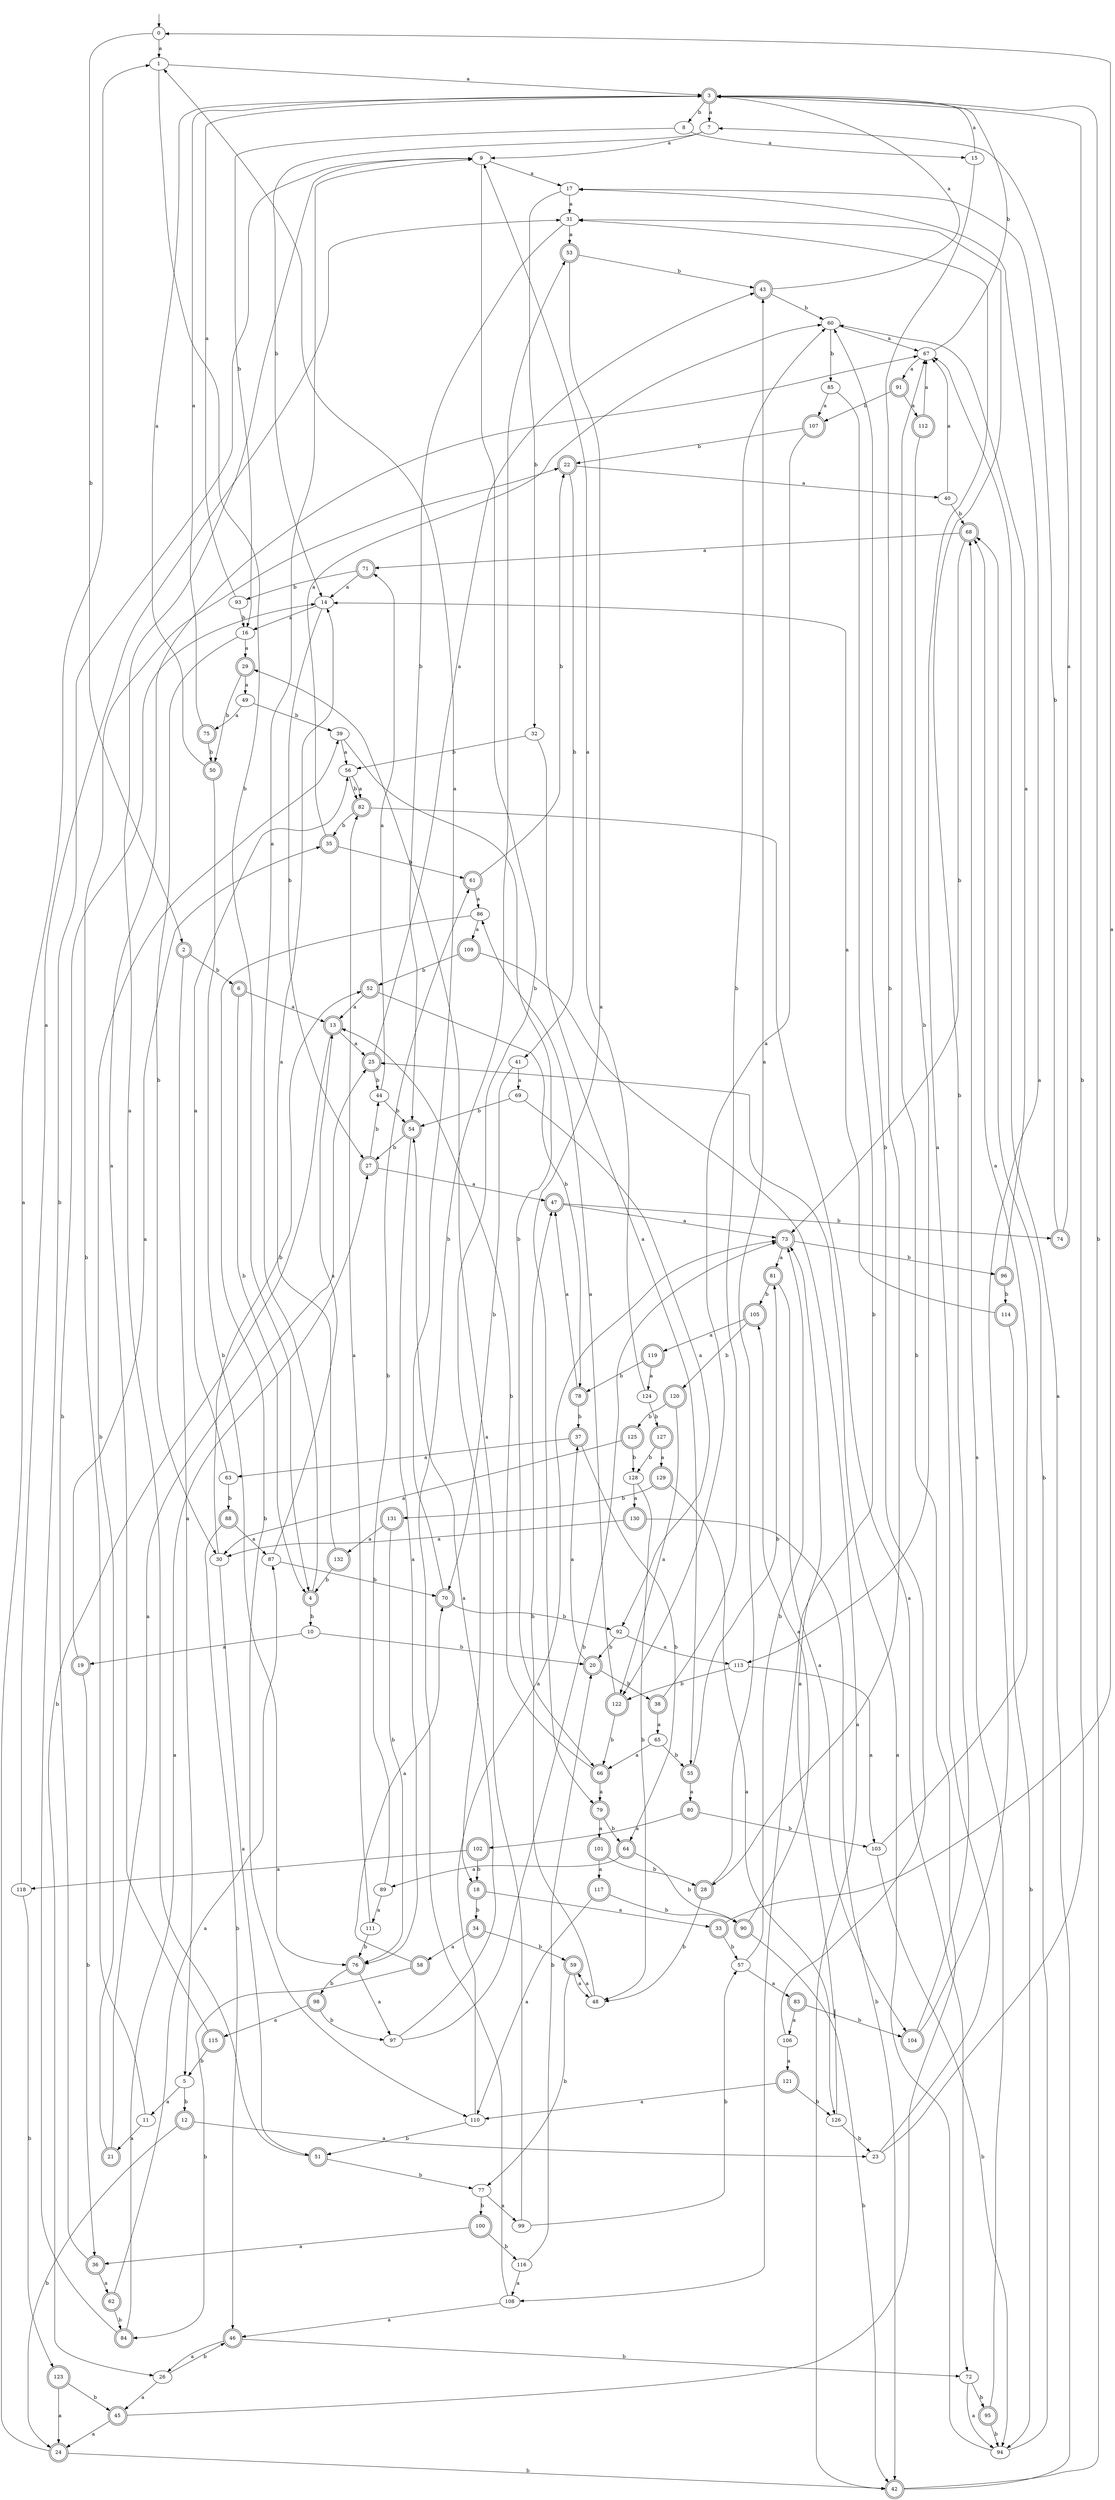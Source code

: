 digraph RandomDFA {
  __start0 [label="", shape=none];
  __start0 -> 0 [label=""];
  0 [shape=circle]
  0 -> 1 [label="a"]
  0 -> 2 [label="b"]
  1
  1 -> 3 [label="a"]
  1 -> 4 [label="b"]
  2 [shape=doublecircle]
  2 -> 5 [label="a"]
  2 -> 6 [label="b"]
  3 [shape=doublecircle]
  3 -> 7 [label="a"]
  3 -> 8 [label="b"]
  4 [shape=doublecircle]
  4 -> 9 [label="a"]
  4 -> 10 [label="b"]
  5
  5 -> 11 [label="a"]
  5 -> 12 [label="b"]
  6 [shape=doublecircle]
  6 -> 13 [label="a"]
  6 -> 4 [label="b"]
  7
  7 -> 9 [label="a"]
  7 -> 14 [label="b"]
  8
  8 -> 15 [label="a"]
  8 -> 16 [label="b"]
  9
  9 -> 17 [label="a"]
  9 -> 18 [label="b"]
  10
  10 -> 19 [label="a"]
  10 -> 20 [label="b"]
  11
  11 -> 21 [label="a"]
  11 -> 22 [label="b"]
  12 [shape=doublecircle]
  12 -> 23 [label="a"]
  12 -> 24 [label="b"]
  13 [shape=doublecircle]
  13 -> 25 [label="a"]
  13 -> 26 [label="b"]
  14
  14 -> 16 [label="a"]
  14 -> 27 [label="b"]
  15
  15 -> 3 [label="a"]
  15 -> 28 [label="b"]
  16
  16 -> 29 [label="a"]
  16 -> 30 [label="b"]
  17
  17 -> 31 [label="a"]
  17 -> 32 [label="b"]
  18 [shape=doublecircle]
  18 -> 33 [label="a"]
  18 -> 34 [label="b"]
  19 [shape=doublecircle]
  19 -> 35 [label="a"]
  19 -> 36 [label="b"]
  20 [shape=doublecircle]
  20 -> 37 [label="a"]
  20 -> 38 [label="b"]
  21 [shape=doublecircle]
  21 -> 25 [label="a"]
  21 -> 39 [label="b"]
  22 [shape=doublecircle]
  22 -> 40 [label="a"]
  22 -> 41 [label="b"]
  23
  23 -> 31 [label="a"]
  23 -> 3 [label="b"]
  24 [shape=doublecircle]
  24 -> 1 [label="a"]
  24 -> 42 [label="b"]
  25 [shape=doublecircle]
  25 -> 43 [label="a"]
  25 -> 44 [label="b"]
  26
  26 -> 45 [label="a"]
  26 -> 46 [label="b"]
  27 [shape=doublecircle]
  27 -> 47 [label="a"]
  27 -> 44 [label="b"]
  28 [shape=doublecircle]
  28 -> 43 [label="a"]
  28 -> 48 [label="b"]
  29 [shape=doublecircle]
  29 -> 49 [label="a"]
  29 -> 50 [label="b"]
  30
  30 -> 51 [label="a"]
  30 -> 52 [label="b"]
  31
  31 -> 53 [label="a"]
  31 -> 54 [label="b"]
  32
  32 -> 55 [label="a"]
  32 -> 56 [label="b"]
  33 [shape=doublecircle]
  33 -> 0 [label="a"]
  33 -> 57 [label="b"]
  34 [shape=doublecircle]
  34 -> 58 [label="a"]
  34 -> 59 [label="b"]
  35 [shape=doublecircle]
  35 -> 60 [label="a"]
  35 -> 61 [label="b"]
  36 [shape=doublecircle]
  36 -> 62 [label="a"]
  36 -> 14 [label="b"]
  37 [shape=doublecircle]
  37 -> 63 [label="a"]
  37 -> 64 [label="b"]
  38 [shape=doublecircle]
  38 -> 65 [label="a"]
  38 -> 60 [label="b"]
  39
  39 -> 56 [label="a"]
  39 -> 66 [label="b"]
  40
  40 -> 67 [label="a"]
  40 -> 68 [label="b"]
  41
  41 -> 69 [label="a"]
  41 -> 70 [label="b"]
  42 [shape=doublecircle]
  42 -> 67 [label="a"]
  42 -> 3 [label="b"]
  43 [shape=doublecircle]
  43 -> 3 [label="a"]
  43 -> 60 [label="b"]
  44
  44 -> 71 [label="a"]
  44 -> 54 [label="b"]
  45 [shape=doublecircle]
  45 -> 24 [label="a"]
  45 -> 67 [label="b"]
  46 [shape=doublecircle]
  46 -> 26 [label="a"]
  46 -> 72 [label="b"]
  47 [shape=doublecircle]
  47 -> 73 [label="a"]
  47 -> 74 [label="b"]
  48
  48 -> 59 [label="a"]
  48 -> 47 [label="b"]
  49
  49 -> 75 [label="a"]
  49 -> 39 [label="b"]
  50 [shape=doublecircle]
  50 -> 3 [label="a"]
  50 -> 76 [label="b"]
  51 [shape=doublecircle]
  51 -> 9 [label="a"]
  51 -> 77 [label="b"]
  52 [shape=doublecircle]
  52 -> 13 [label="a"]
  52 -> 78 [label="b"]
  53 [shape=doublecircle]
  53 -> 79 [label="a"]
  53 -> 43 [label="b"]
  54 [shape=doublecircle]
  54 -> 76 [label="a"]
  54 -> 27 [label="b"]
  55 [shape=doublecircle]
  55 -> 80 [label="a"]
  55 -> 81 [label="b"]
  56
  56 -> 82 [label="a"]
  56 -> 82 [label="b"]
  57
  57 -> 83 [label="a"]
  57 -> 73 [label="b"]
  58 [shape=doublecircle]
  58 -> 70 [label="a"]
  58 -> 84 [label="b"]
  59 [shape=doublecircle]
  59 -> 48 [label="a"]
  59 -> 77 [label="b"]
  60
  60 -> 67 [label="a"]
  60 -> 85 [label="b"]
  61 [shape=doublecircle]
  61 -> 86 [label="a"]
  61 -> 22 [label="b"]
  62 [shape=doublecircle]
  62 -> 87 [label="a"]
  62 -> 84 [label="b"]
  63
  63 -> 56 [label="a"]
  63 -> 88 [label="b"]
  64 [shape=doublecircle]
  64 -> 89 [label="a"]
  64 -> 90 [label="b"]
  65
  65 -> 66 [label="a"]
  65 -> 55 [label="b"]
  66 [shape=doublecircle]
  66 -> 79 [label="a"]
  66 -> 13 [label="b"]
  67
  67 -> 91 [label="a"]
  67 -> 3 [label="b"]
  68 [shape=doublecircle]
  68 -> 71 [label="a"]
  68 -> 73 [label="b"]
  69
  69 -> 92 [label="a"]
  69 -> 54 [label="b"]
  70 [shape=doublecircle]
  70 -> 1 [label="a"]
  70 -> 92 [label="b"]
  71 [shape=doublecircle]
  71 -> 14 [label="a"]
  71 -> 93 [label="b"]
  72
  72 -> 94 [label="a"]
  72 -> 95 [label="b"]
  73 [shape=doublecircle]
  73 -> 81 [label="a"]
  73 -> 96 [label="b"]
  74 [shape=doublecircle]
  74 -> 7 [label="a"]
  74 -> 17 [label="b"]
  75 [shape=doublecircle]
  75 -> 3 [label="a"]
  75 -> 50 [label="b"]
  76 [shape=doublecircle]
  76 -> 97 [label="a"]
  76 -> 98 [label="b"]
  77
  77 -> 99 [label="a"]
  77 -> 100 [label="b"]
  78 [shape=doublecircle]
  78 -> 47 [label="a"]
  78 -> 37 [label="b"]
  79 [shape=doublecircle]
  79 -> 101 [label="a"]
  79 -> 64 [label="b"]
  80 [shape=doublecircle]
  80 -> 102 [label="a"]
  80 -> 103 [label="b"]
  81 [shape=doublecircle]
  81 -> 104 [label="a"]
  81 -> 105 [label="b"]
  82 [shape=doublecircle]
  82 -> 72 [label="a"]
  82 -> 35 [label="b"]
  83 [shape=doublecircle]
  83 -> 106 [label="a"]
  83 -> 104 [label="b"]
  84 [shape=doublecircle]
  84 -> 27 [label="a"]
  84 -> 9 [label="b"]
  85
  85 -> 107 [label="a"]
  85 -> 108 [label="b"]
  86
  86 -> 109 [label="a"]
  86 -> 110 [label="b"]
  87
  87 -> 13 [label="a"]
  87 -> 70 [label="b"]
  88 [shape=doublecircle]
  88 -> 87 [label="a"]
  88 -> 46 [label="b"]
  89
  89 -> 111 [label="a"]
  89 -> 61 [label="b"]
  90 [shape=doublecircle]
  90 -> 105 [label="a"]
  90 -> 42 [label="b"]
  91 [shape=doublecircle]
  91 -> 112 [label="a"]
  91 -> 107 [label="b"]
  92
  92 -> 113 [label="a"]
  92 -> 20 [label="b"]
  93
  93 -> 3 [label="a"]
  93 -> 16 [label="b"]
  94
  94 -> 25 [label="a"]
  94 -> 68 [label="b"]
  95 [shape=doublecircle]
  95 -> 68 [label="a"]
  95 -> 94 [label="b"]
  96 [shape=doublecircle]
  96 -> 60 [label="a"]
  96 -> 114 [label="b"]
  97
  97 -> 54 [label="a"]
  97 -> 73 [label="b"]
  98 [shape=doublecircle]
  98 -> 115 [label="a"]
  98 -> 97 [label="b"]
  99
  99 -> 29 [label="a"]
  99 -> 57 [label="b"]
  100 [shape=doublecircle]
  100 -> 36 [label="a"]
  100 -> 116 [label="b"]
  101 [shape=doublecircle]
  101 -> 117 [label="a"]
  101 -> 28 [label="b"]
  102 [shape=doublecircle]
  102 -> 118 [label="a"]
  102 -> 18 [label="b"]
  103
  103 -> 68 [label="a"]
  103 -> 94 [label="b"]
  104 [shape=doublecircle]
  104 -> 17 [label="a"]
  104 -> 31 [label="b"]
  105 [shape=doublecircle]
  105 -> 119 [label="a"]
  105 -> 120 [label="b"]
  106
  106 -> 121 [label="a"]
  106 -> 60 [label="b"]
  107 [shape=doublecircle]
  107 -> 122 [label="a"]
  107 -> 22 [label="b"]
  108
  108 -> 46 [label="a"]
  108 -> 53 [label="b"]
  109 [shape=doublecircle]
  109 -> 42 [label="a"]
  109 -> 52 [label="b"]
  110
  110 -> 73 [label="a"]
  110 -> 51 [label="b"]
  111
  111 -> 82 [label="a"]
  111 -> 76 [label="b"]
  112 [shape=doublecircle]
  112 -> 67 [label="a"]
  112 -> 113 [label="b"]
  113
  113 -> 103 [label="a"]
  113 -> 122 [label="b"]
  114 [shape=doublecircle]
  114 -> 14 [label="a"]
  114 -> 94 [label="b"]
  115 [shape=doublecircle]
  115 -> 67 [label="a"]
  115 -> 5 [label="b"]
  116
  116 -> 108 [label="a"]
  116 -> 20 [label="b"]
  117 [shape=doublecircle]
  117 -> 110 [label="a"]
  117 -> 90 [label="b"]
  118
  118 -> 31 [label="a"]
  118 -> 123 [label="b"]
  119 [shape=doublecircle]
  119 -> 124 [label="a"]
  119 -> 78 [label="b"]
  120 [shape=doublecircle]
  120 -> 122 [label="a"]
  120 -> 125 [label="b"]
  121 [shape=doublecircle]
  121 -> 110 [label="a"]
  121 -> 126 [label="b"]
  122 [shape=doublecircle]
  122 -> 86 [label="a"]
  122 -> 66 [label="b"]
  123 [shape=doublecircle]
  123 -> 24 [label="a"]
  123 -> 45 [label="b"]
  124
  124 -> 9 [label="a"]
  124 -> 127 [label="b"]
  125 [shape=doublecircle]
  125 -> 30 [label="a"]
  125 -> 128 [label="b"]
  126
  126 -> 73 [label="a"]
  126 -> 23 [label="b"]
  127 [shape=doublecircle]
  127 -> 129 [label="a"]
  127 -> 128 [label="b"]
  128
  128 -> 130 [label="a"]
  128 -> 48 [label="b"]
  129 [shape=doublecircle]
  129 -> 126 [label="a"]
  129 -> 131 [label="b"]
  130 [shape=doublecircle]
  130 -> 30 [label="a"]
  130 -> 42 [label="b"]
  131 [shape=doublecircle]
  131 -> 132 [label="a"]
  131 -> 76 [label="b"]
  132 [shape=doublecircle]
  132 -> 14 [label="a"]
  132 -> 4 [label="b"]
}
